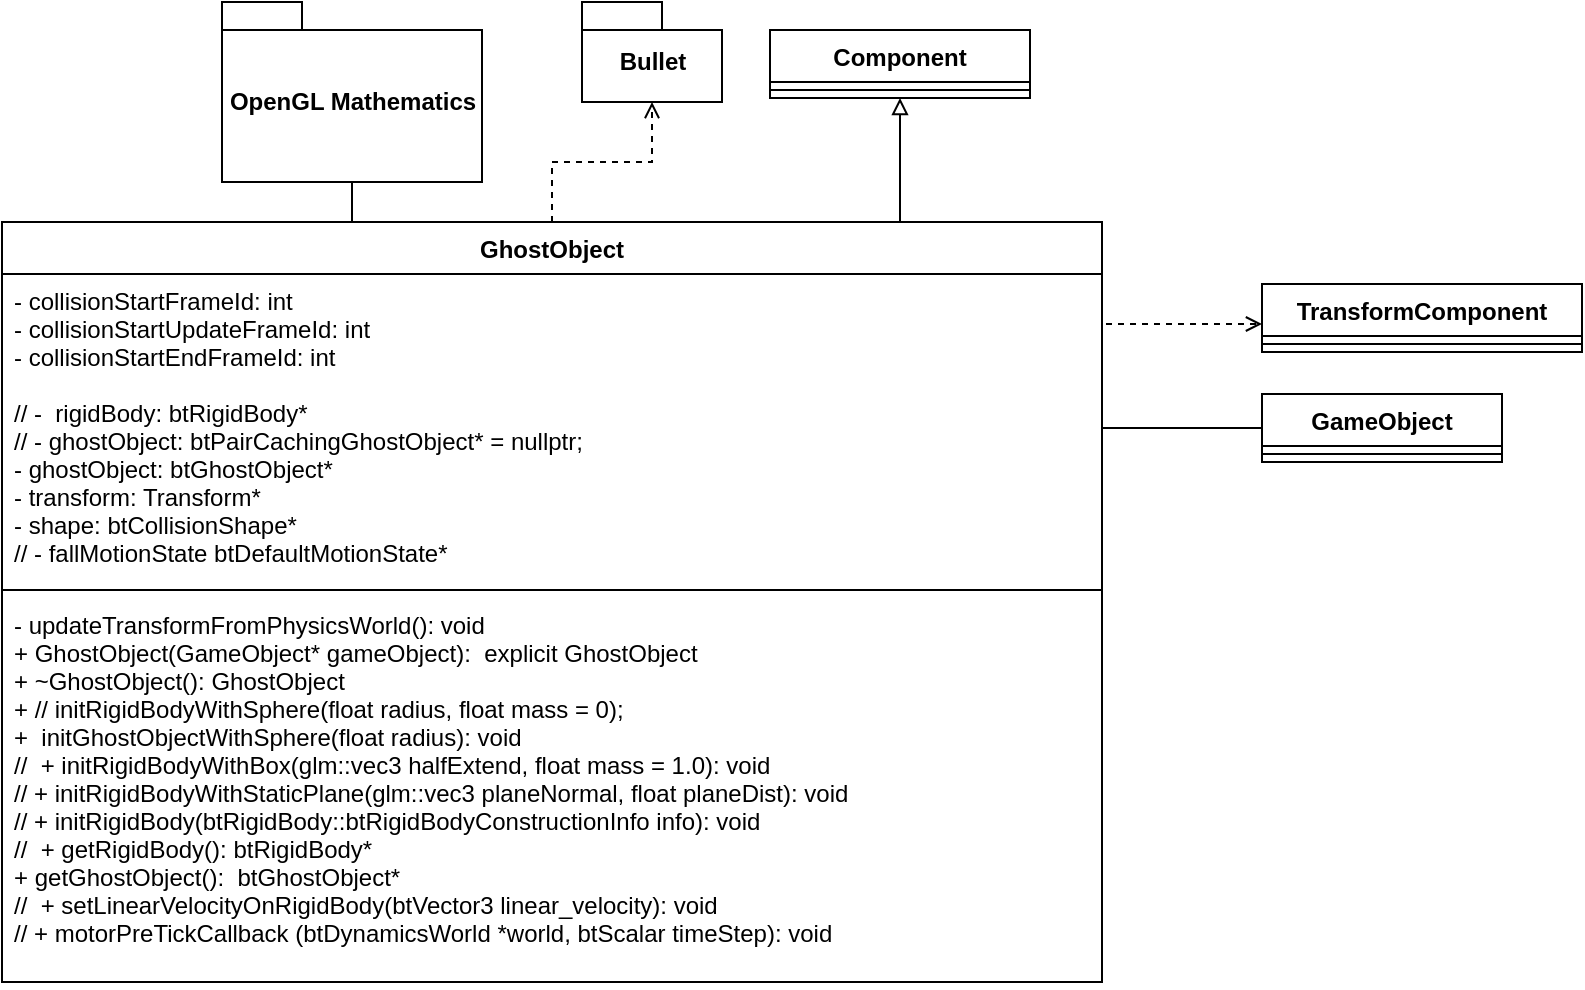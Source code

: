 <mxfile version="14.1.8" type="device"><diagram id="K5aQhi-nGODV7JBrCtuh" name="Page-1"><mxGraphModel dx="2999" dy="1612" grid="1" gridSize="10" guides="1" tooltips="1" connect="1" arrows="1" fold="1" page="1" pageScale="1" pageWidth="827" pageHeight="1169" math="0" shadow="0"><root><mxCell id="0"/><mxCell id="1" parent="0"/><mxCell id="RfXiLDSDi2acitCEe1oV-1" style="edgeStyle=orthogonalEdgeStyle;rounded=0;orthogonalLoop=1;jettySize=auto;html=1;exitX=0.5;exitY=0;exitDx=0;exitDy=0;entryX=0.5;entryY=1;entryDx=0;entryDy=0;entryPerimeter=0;endArrow=open;endFill=0;dashed=1;" parent="1" source="RfXiLDSDi2acitCEe1oV-5" target="RfXiLDSDi2acitCEe1oV-9" edge="1"><mxGeometry relative="1" as="geometry"/></mxCell><mxCell id="RfXiLDSDi2acitCEe1oV-36" style="edgeStyle=orthogonalEdgeStyle;rounded=0;orthogonalLoop=1;jettySize=auto;html=1;exitX=0.75;exitY=0;exitDx=0;exitDy=0;entryX=0.5;entryY=1;entryDx=0;entryDy=0;endArrow=block;endFill=0;" parent="1" source="RfXiLDSDi2acitCEe1oV-5" target="RfXiLDSDi2acitCEe1oV-32" edge="1"><mxGeometry relative="1" as="geometry"><Array as="points"><mxPoint x="349" y="159"/></Array></mxGeometry></mxCell><mxCell id="RfXiLDSDi2acitCEe1oV-5" value="GhostObject" style="swimlane;fontStyle=1;align=center;verticalAlign=top;childLayout=stackLayout;horizontal=1;startSize=26;horizontalStack=0;resizeParent=1;resizeParentMax=0;resizeLast=0;collapsible=1;marginBottom=0;" parent="1" vertex="1"><mxGeometry x="-100" y="159" width="550" height="380" as="geometry"/></mxCell><mxCell id="RfXiLDSDi2acitCEe1oV-6" value="- collisionStartFrameId: int&#10;- collisionStartUpdateFrameId: int&#10;- collisionStartEndFrameId: int&#10;&#10;// -  rigidBody: btRigidBody*&#10;// - ghostObject: btPairCachingGhostObject* = nullptr;&#10;- ghostObject: btGhostObject*&#10;- transform: Transform* &#10;- shape: btCollisionShape* &#10;// - fallMotionState btDefaultMotionState* &#10;" style="text;strokeColor=none;fillColor=none;align=left;verticalAlign=top;spacingLeft=4;spacingRight=4;overflow=hidden;rotatable=0;points=[[0,0.5],[1,0.5]];portConstraint=eastwest;" parent="RfXiLDSDi2acitCEe1oV-5" vertex="1"><mxGeometry y="26" width="550" height="154" as="geometry"/></mxCell><mxCell id="RfXiLDSDi2acitCEe1oV-7" value="" style="line;strokeWidth=1;fillColor=none;align=left;verticalAlign=middle;spacingTop=-1;spacingLeft=3;spacingRight=3;rotatable=0;labelPosition=right;points=[];portConstraint=eastwest;" parent="RfXiLDSDi2acitCEe1oV-5" vertex="1"><mxGeometry y="180" width="550" height="8" as="geometry"/></mxCell><mxCell id="RfXiLDSDi2acitCEe1oV-8" value="- updateTransformFromPhysicsWorld(): void   &#10;+ GhostObject(GameObject* gameObject):  explicit GhostObject&#10;+ ~GhostObject(): GhostObject&#10;+ // initRigidBodyWithSphere(float radius, float mass = 0);&#10;+  initGhostObjectWithSphere(float radius): void&#10;//  + initRigidBodyWithBox(glm::vec3 halfExtend, float mass = 1.0): void&#10;// + initRigidBodyWithStaticPlane(glm::vec3 planeNormal, float planeDist): void&#10;// + initRigidBody(btRigidBody::btRigidBodyConstructionInfo info): void&#10;//  + getRigidBody(): btRigidBody*&#10;+ getGhostObject():  btGhostObject* &#10;//  + setLinearVelocityOnRigidBody(btVector3 linear_velocity): void&#10;// + motorPreTickCallback (btDynamicsWorld *world, btScalar timeStep): void" style="text;strokeColor=none;fillColor=none;align=left;verticalAlign=top;spacingLeft=4;spacingRight=4;overflow=hidden;rotatable=0;points=[[0,0.5],[1,0.5]];portConstraint=eastwest;fontStyle=0" parent="RfXiLDSDi2acitCEe1oV-5" vertex="1"><mxGeometry y="188" width="550" height="192" as="geometry"/></mxCell><mxCell id="RfXiLDSDi2acitCEe1oV-9" value="Bullet" style="shape=folder;fontStyle=1;spacingTop=10;tabWidth=40;tabHeight=14;tabPosition=left;html=1;" parent="1" vertex="1"><mxGeometry x="190" y="49" width="70" height="50" as="geometry"/></mxCell><mxCell id="RfXiLDSDi2acitCEe1oV-10" value="OpenGL Mathematics" style="shape=folder;fontStyle=1;spacingTop=10;tabWidth=40;tabHeight=14;tabPosition=left;html=1;" parent="1" vertex="1"><mxGeometry x="10" y="49" width="130" height="90" as="geometry"/></mxCell><mxCell id="RfXiLDSDi2acitCEe1oV-11" style="edgeStyle=orthogonalEdgeStyle;rounded=0;orthogonalLoop=1;jettySize=auto;html=1;exitX=0.202;exitY=0;exitDx=0;exitDy=0;entryX=0.5;entryY=1;entryDx=0;entryDy=0;entryPerimeter=0;endArrow=none;endFill=0;exitPerimeter=0;" parent="1" source="RfXiLDSDi2acitCEe1oV-5" target="RfXiLDSDi2acitCEe1oV-10" edge="1"><mxGeometry relative="1" as="geometry"><Array as="points"><mxPoint x="75" y="159"/></Array></mxGeometry></mxCell><mxCell id="RfXiLDSDi2acitCEe1oV-13" value="TransformComponent" style="swimlane;fontStyle=1;align=center;verticalAlign=top;childLayout=stackLayout;horizontal=1;startSize=26;horizontalStack=0;resizeParent=1;resizeParentMax=0;resizeLast=0;collapsible=1;marginBottom=0;" parent="1" vertex="1"><mxGeometry x="530" y="190" width="160" height="34" as="geometry"/></mxCell><mxCell id="RfXiLDSDi2acitCEe1oV-15" value="" style="line;strokeWidth=1;fillColor=none;align=left;verticalAlign=middle;spacingTop=-1;spacingLeft=3;spacingRight=3;rotatable=0;labelPosition=right;points=[];portConstraint=eastwest;" parent="RfXiLDSDi2acitCEe1oV-13" vertex="1"><mxGeometry y="26" width="160" height="8" as="geometry"/></mxCell><mxCell id="RfXiLDSDi2acitCEe1oV-25" style="edgeStyle=orthogonalEdgeStyle;rounded=0;orthogonalLoop=1;jettySize=auto;html=1;exitX=1;exitY=0.5;exitDx=0;exitDy=0;endArrow=open;endFill=0;dashed=1;" parent="1" source="RfXiLDSDi2acitCEe1oV-6" edge="1"><mxGeometry relative="1" as="geometry"><mxPoint x="530" y="210" as="targetPoint"/><Array as="points"><mxPoint x="450" y="210"/></Array></mxGeometry></mxCell><mxCell id="RfXiLDSDi2acitCEe1oV-27" value="GameObject" style="swimlane;fontStyle=1;align=center;verticalAlign=top;childLayout=stackLayout;horizontal=1;startSize=26;horizontalStack=0;resizeParent=1;resizeParentMax=0;resizeLast=0;collapsible=1;marginBottom=0;" parent="1" vertex="1"><mxGeometry x="530" y="245" width="120" height="34" as="geometry"/></mxCell><mxCell id="RfXiLDSDi2acitCEe1oV-29" value="" style="line;strokeWidth=1;fillColor=none;align=left;verticalAlign=middle;spacingTop=-1;spacingLeft=3;spacingRight=3;rotatable=0;labelPosition=right;points=[];portConstraint=eastwest;" parent="RfXiLDSDi2acitCEe1oV-27" vertex="1"><mxGeometry y="26" width="120" height="8" as="geometry"/></mxCell><mxCell id="RfXiLDSDi2acitCEe1oV-32" value="Component" style="swimlane;fontStyle=1;align=center;verticalAlign=top;childLayout=stackLayout;horizontal=1;startSize=26;horizontalStack=0;resizeParent=1;resizeParentMax=0;resizeLast=0;collapsible=1;marginBottom=0;" parent="1" vertex="1"><mxGeometry x="284" y="63" width="130" height="34" as="geometry"/></mxCell><mxCell id="RfXiLDSDi2acitCEe1oV-34" value="" style="line;strokeWidth=1;fillColor=none;align=left;verticalAlign=middle;spacingTop=-1;spacingLeft=3;spacingRight=3;rotatable=0;labelPosition=right;points=[];portConstraint=eastwest;" parent="RfXiLDSDi2acitCEe1oV-32" vertex="1"><mxGeometry y="26" width="130" height="8" as="geometry"/></mxCell><mxCell id="fRVYGfPDRFf82K6Iz6_m-1" value="" style="endArrow=none;html=1;entryX=0;entryY=0.5;entryDx=0;entryDy=0;exitX=1;exitY=0.5;exitDx=0;exitDy=0;" edge="1" parent="1" source="RfXiLDSDi2acitCEe1oV-6" target="RfXiLDSDi2acitCEe1oV-27"><mxGeometry width="50" height="50" relative="1" as="geometry"><mxPoint x="440" y="340" as="sourcePoint"/><mxPoint x="490" y="290" as="targetPoint"/></mxGeometry></mxCell></root></mxGraphModel></diagram></mxfile>